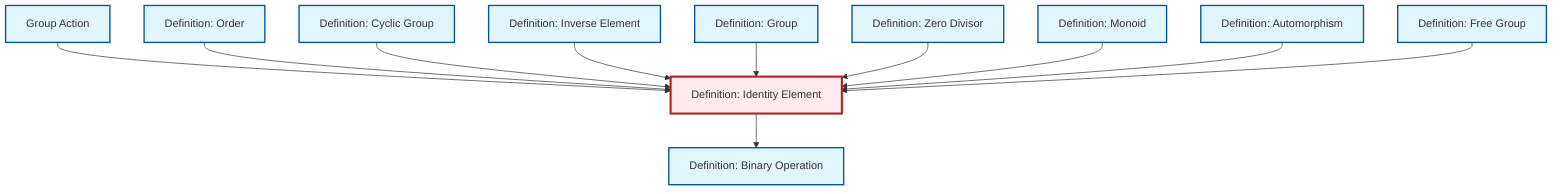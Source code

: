 graph TD
    classDef definition fill:#e1f5fe,stroke:#01579b,stroke-width:2px
    classDef theorem fill:#f3e5f5,stroke:#4a148c,stroke-width:2px
    classDef axiom fill:#fff3e0,stroke:#e65100,stroke-width:2px
    classDef example fill:#e8f5e9,stroke:#1b5e20,stroke-width:2px
    classDef current fill:#ffebee,stroke:#b71c1c,stroke-width:3px
    def-group["Definition: Group"]:::definition
    def-identity-element["Definition: Identity Element"]:::definition
    def-binary-operation["Definition: Binary Operation"]:::definition
    def-free-group["Definition: Free Group"]:::definition
    def-automorphism["Definition: Automorphism"]:::definition
    def-inverse-element["Definition: Inverse Element"]:::definition
    def-zero-divisor["Definition: Zero Divisor"]:::definition
    def-group-action["Group Action"]:::definition
    def-monoid["Definition: Monoid"]:::definition
    def-order["Definition: Order"]:::definition
    def-cyclic-group["Definition: Cyclic Group"]:::definition
    def-identity-element --> def-binary-operation
    def-group-action --> def-identity-element
    def-order --> def-identity-element
    def-cyclic-group --> def-identity-element
    def-inverse-element --> def-identity-element
    def-group --> def-identity-element
    def-zero-divisor --> def-identity-element
    def-monoid --> def-identity-element
    def-automorphism --> def-identity-element
    def-free-group --> def-identity-element
    class def-identity-element current